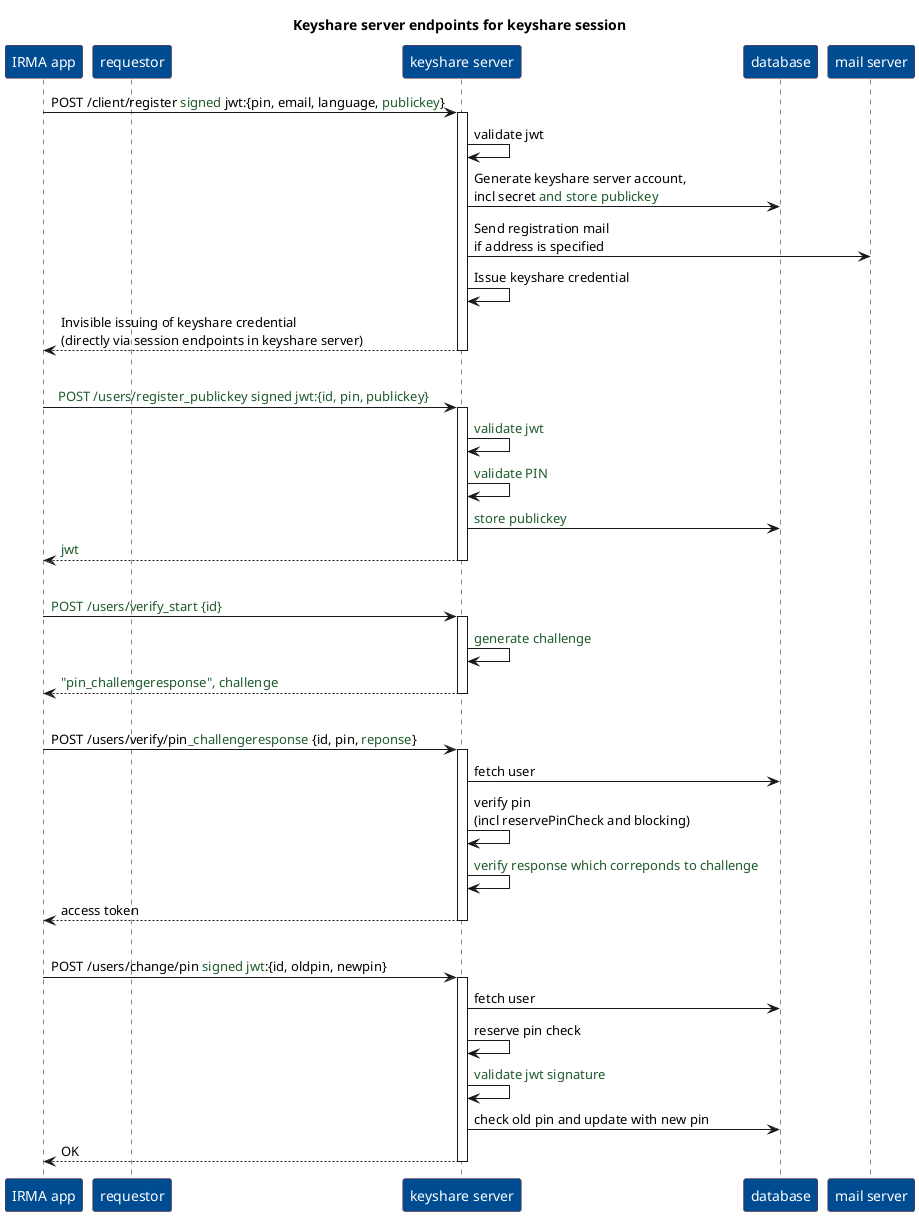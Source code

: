 @startuml
skinparam sequence {
backgroundColor #transparent
ActorBorderColor #7A2626
ActorBackgroundColor #transparent
ParticipantBorderColor #7A2626
ParticipantBackgroundColor #004C92
ParticipantFontColor white
}
participant "IRMA app" as app
participant "requestor" as requestor
participant "keyshare server" as keyshare
participant "database" as db
participant "mail server" as mail

title Keyshare server endpoints for keyshare session

app -> keyshare ++: POST /client/register <font color=#1D5B2A>signed</font> jwt:{pin, email, language, <font color=#1D5B2A>publickey</font>}
keyshare -> keyshare: validate jwt
keyshare -> db: Generate keyshare server account, \nincl secret <font color=#1D5B2A>and store publickey</font>
keyshare -> mail: Send registration mail \nif address is specified
keyshare -> keyshare: Issue keyshare credential
return Invisible issuing of keyshare credential \n(directly via session endpoints in keyshare server)
|||

'already enrolled app: similar to the one sent by the irmaclient when changing your IRMA PIN code
app -> keyshare ++: <font color=#1D5B2A> <font color=#1D5B2A> POST /users/register_publickey signed jwt:{id, pin, publickey}
keyshare -> keyshare: <font color=#1D5B2A>validate jwt</font>
keyshare -> keyshare: <font color=#1D5B2A>validate PIN</font>
keyshare -> db: <font color=#1D5B2A>store publickey</font>
return <font color=#1D5B2A>jwt</font>
|||

'get challenge
app -> keyshare ++: <font color=#1D5B2A>POST /users/verify_start {id}
keyshare -> keyshare: <font color=#1D5B2A>generate challenge
return <font color=#1D5B2A>"pin_challengeresponse", challenge
|||

app -> keyshare ++: POST /users/verify/pin<font color=#1D5B2A>_challengeresponse</font> {id, pin, <font color=#1D5B2A>reponse</font>}
keyshare -> db: fetch user
keyshare -> keyshare: verify pin \n(incl reservePinCheck and blocking)
keyshare -> keyshare: <font color=#1D5B2A>verify response which correponds to challenge
return access token
|||

'reply attacks not possible, so no challenge-response needed
app -> keyshare ++: POST /users/change/pin <font color=#1D5B2A>signed jwt</font>:{id, oldpin, newpin}
keyshare -> db: fetch user
keyshare -> keyshare: reserve pin check
keyshare -> keyshare: <font color=#1D5B2A>validate jwt signature
keyshare -> db: check old pin and update with new pin
return OK

@enduml
